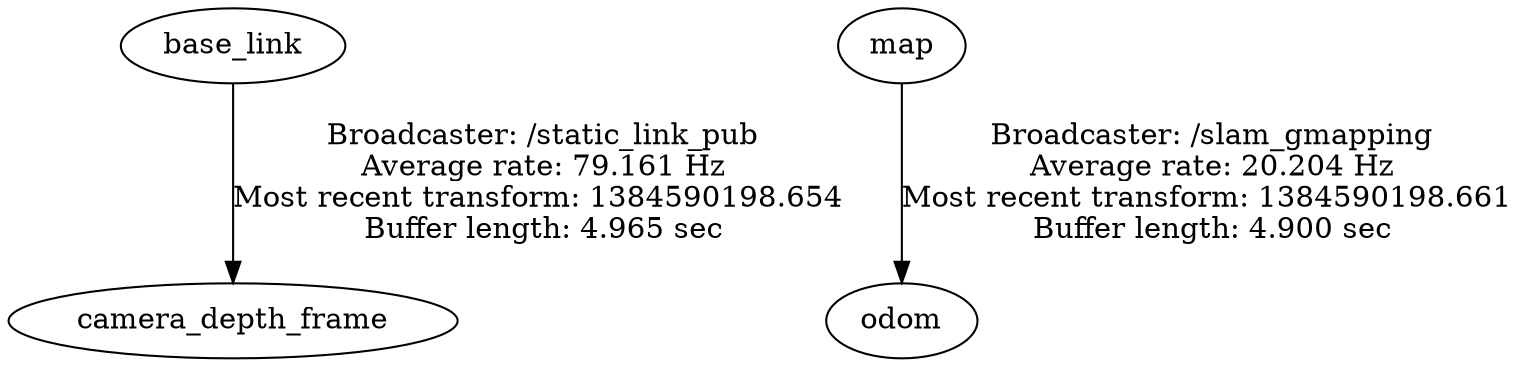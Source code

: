 digraph G {
"base_link" -> "camera_depth_frame"[label="Broadcaster: /static_link_pub\nAverage rate: 79.161 Hz\nMost recent transform: 1384590198.654 \nBuffer length: 4.965 sec\n"];
"map" -> "odom"[label="Broadcaster: /slam_gmapping\nAverage rate: 20.204 Hz\nMost recent transform: 1384590198.661 \nBuffer length: 4.900 sec\n"];
}